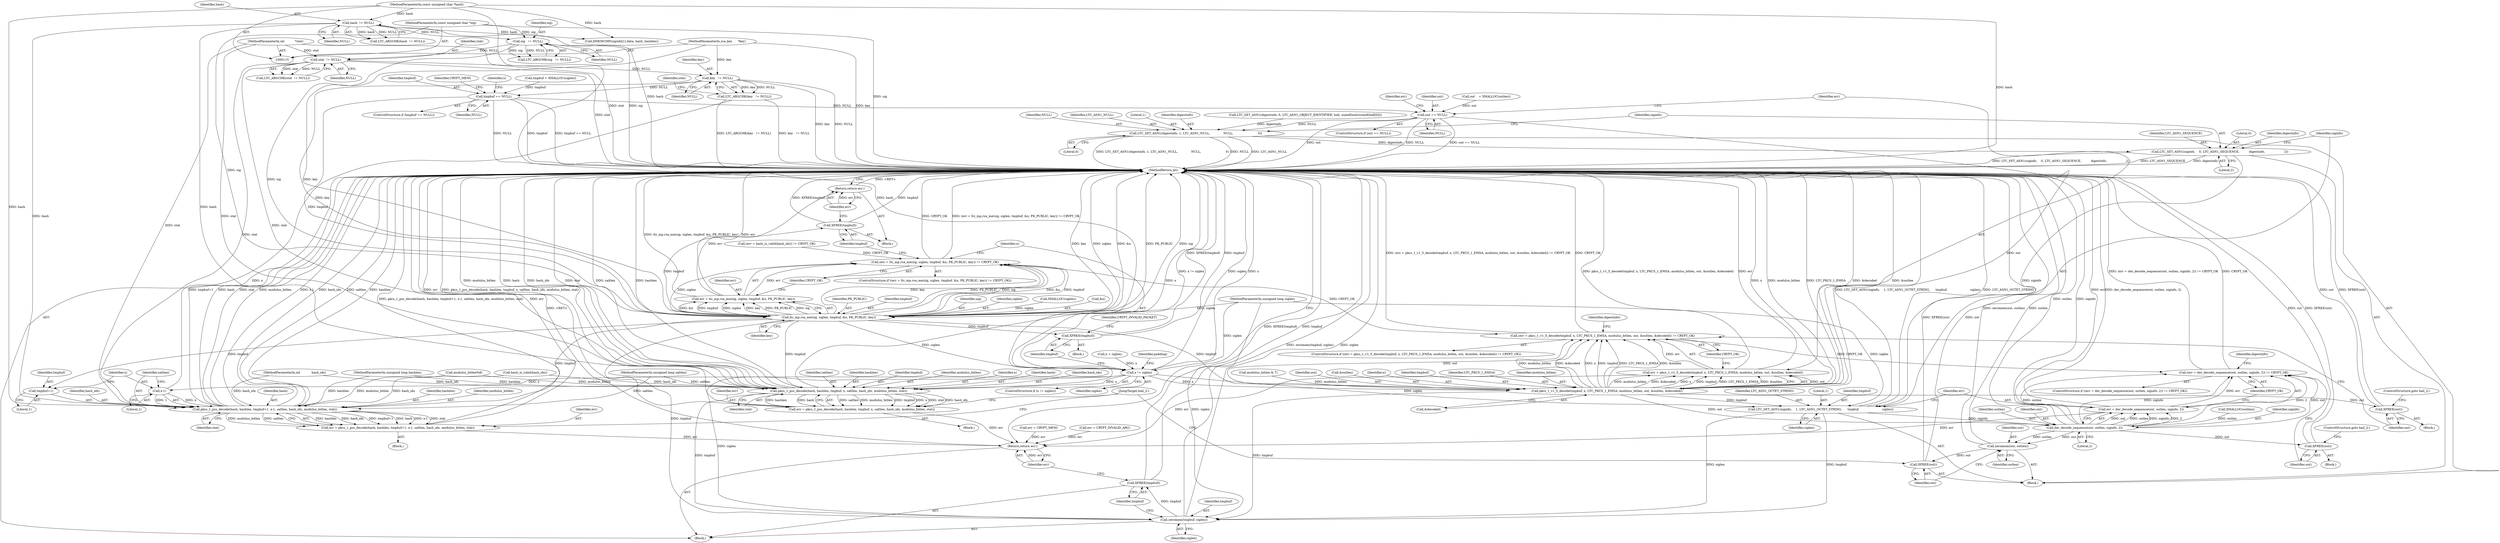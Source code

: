 digraph "0_libtomcrypt_5eb9743410ce4657e9d54fef26a2ee31a1b5dd0@pointer" {
"1000144" [label="(Call,key   != NULL)"];
"1000124" [label="(MethodParameterIn,rsa_key      *key)"];
"1000140" [label="(Call,stat  != NULL)"];
"1000123" [label="(MethodParameterIn,int           *stat)"];
"1000136" [label="(Call,sig   != NULL)"];
"1000116" [label="(MethodParameterIn,const unsigned char *sig)"];
"1000132" [label="(Call,hash  != NULL)"];
"1000118" [label="(MethodParameterIn,const unsigned char *hash)"];
"1000143" [label="(Call,LTC_ARGCHK(key   != NULL))"];
"1000201" [label="(Call,tmpbuf == NULL)"];
"1000214" [label="(Call,ltc_mp.rsa_me(sig, siglen, tmpbuf, &x, PK_PUBLIC, key))"];
"1000211" [label="(Call,(err = ltc_mp.rsa_me(sig, siglen, tmpbuf, &x, PK_PUBLIC, key)) != CRYPT_OK)"];
"1000326" [label="(Call,(err = pkcs_1_v1_5_decode(tmpbuf, x, LTC_PKCS_1_EMSA, modulus_bitlen, out, &outlen, &decoded)) != CRYPT_OK)"];
"1000375" [label="(Call,(err = der_decode_sequence(out, outlen, siginfo, 2)) != CRYPT_OK)"];
"1000212" [label="(Call,err = ltc_mp.rsa_me(sig, siglen, tmpbuf, &x, PK_PUBLIC, key))"];
"1000226" [label="(Return,return err;)"];
"1000224" [label="(Call,XFREE(tmpbuf))"];
"1000229" [label="(Call,x != siglen)"];
"1000257" [label="(Call,x-1)"];
"1000251" [label="(Call,pkcs_1_pss_decode(hash, hashlen, tmpbuf+1, x-1, saltlen, hash_idx, modulus_bitlen, stat))"];
"1000249" [label="(Call,err = pkcs_1_pss_decode(hash, hashlen, tmpbuf+1, x-1, saltlen, hash_idx, modulus_bitlen, stat))"];
"1000457" [label="(Return,return err;)"];
"1000268" [label="(Call,pkcs_1_pss_decode(hash, hashlen, tmpbuf, x, saltlen, hash_idx, modulus_bitlen, stat))"];
"1000266" [label="(Call,err = pkcs_1_pss_decode(hash, hashlen, tmpbuf, x, saltlen, hash_idx, modulus_bitlen, stat))"];
"1000452" [label="(Call,zeromem(tmpbuf, siglen))"];
"1000455" [label="(Call,XFREE(tmpbuf))"];
"1000329" [label="(Call,pkcs_1_v1_5_decode(tmpbuf, x, LTC_PKCS_1_EMSA, modulus_bitlen, out, &outlen, &decoded))"];
"1000327" [label="(Call,err = pkcs_1_v1_5_decode(tmpbuf, x, LTC_PKCS_1_EMSA, modulus_bitlen, out, &outlen, &decoded))"];
"1000341" [label="(Call,XFREE(out))"];
"1000368" [label="(Call,LTC_SET_ASN1(siginfo,    1, LTC_ASN1_OCTET_STRING,      tmpbuf,                        siglen))"];
"1000378" [label="(Call,der_decode_sequence(out, outlen, siginfo, 2))"];
"1000376" [label="(Call,err = der_decode_sequence(out, outlen, siginfo, 2))"];
"1000385" [label="(Call,XFREE(out))"];
"1000446" [label="(Call,zeromem(out, outlen))"];
"1000449" [label="(Call,XFREE(out))"];
"1000233" [label="(Call,XFREE(tmpbuf))"];
"1000254" [label="(Call,tmpbuf+1)"];
"1000317" [label="(Call,out == NULL)"];
"1000356" [label="(Call,LTC_SET_ASN1(digestinfo, 1, LTC_ASN1_NULL,              NULL,                          0))"];
"1000362" [label="(Call,LTC_SET_ASN1(siginfo,    0, LTC_ASN1_SEQUENCE,          digestinfo,                    2))"];
"1000326" [label="(Call,(err = pkcs_1_v1_5_decode(tmpbuf, x, LTC_PKCS_1_EMSA, modulus_bitlen, out, &outlen, &decoded)) != CRYPT_OK)"];
"1000385" [label="(Call,XFREE(out))"];
"1000220" [label="(Identifier,PK_PUBLIC)"];
"1000258" [label="(Identifier,x)"];
"1000362" [label="(Call,LTC_SET_ASN1(siginfo,    0, LTC_ASN1_SEQUENCE,          digestinfo,                    2))"];
"1000314" [label="(Call,XMALLOC(outlen))"];
"1000257" [label="(Call,x-1)"];
"1000273" [label="(Identifier,saltlen)"];
"1000232" [label="(Block,)"];
"1000137" [label="(Identifier,sig)"];
"1000212" [label="(Call,err = ltc_mp.rsa_me(sig, siglen, tmpbuf, &x, PK_PUBLIC, key))"];
"1000386" [label="(Identifier,out)"];
"1000270" [label="(Identifier,hashlen)"];
"1000373" [label="(Identifier,siglen)"];
"1000381" [label="(Identifier,siginfo)"];
"1000380" [label="(Identifier,outlen)"];
"1000117" [label="(MethodParameterIn,unsigned long siglen)"];
"1000141" [label="(Identifier,stat)"];
"1000213" [label="(Identifier,err)"];
"1000210" [label="(ControlStructure,if ((err = ltc_mp.rsa_me(sig, siglen, tmpbuf, &x, PK_PUBLIC, key)) != CRYPT_OK))"];
"1000118" [label="(MethodParameterIn,const unsigned char *hash)"];
"1000271" [label="(Identifier,tmpbuf)"];
"1000146" [label="(Identifier,NULL)"];
"1000124" [label="(MethodParameterIn,rsa_key      *key)"];
"1000211" [label="(Call,(err = ltc_mp.rsa_me(sig, siglen, tmpbuf, &x, PK_PUBLIC, key)) != CRYPT_OK)"];
"1000217" [label="(Identifier,tmpbuf)"];
"1000344" [label="(Call,LTC_SET_ASN1(digestinfo, 0, LTC_ASN1_OBJECT_IDENTIFIER, loid, sizeof(loid)/sizeof(loid[0])))"];
"1000265" [label="(Block,)"];
"1000228" [label="(ControlStructure,if (x != siglen))"];
"1000275" [label="(Identifier,modulus_bitlen)"];
"1000233" [label="(Call,XFREE(tmpbuf))"];
"1000116" [label="(MethodParameterIn,const unsigned char *sig)"];
"1000454" [label="(Identifier,siglen)"];
"1000306" [label="(Call,modulus_bitlen & 7)"];
"1000132" [label="(Call,hash  != NULL)"];
"1000145" [label="(Identifier,key)"];
"1000447" [label="(Identifier,out)"];
"1000234" [label="(Identifier,tmpbuf)"];
"1000356" [label="(Call,LTC_SET_ASN1(digestinfo, 1, LTC_ASN1_NULL,              NULL,                          0))"];
"1000328" [label="(Identifier,err)"];
"1000379" [label="(Identifier,out)"];
"1000236" [label="(Identifier,CRYPT_INVALID_PACKET)"];
"1000123" [label="(MethodParameterIn,int           *stat)"];
"1000456" [label="(Identifier,tmpbuf)"];
"1000227" [label="(Identifier,err)"];
"1000144" [label="(Call,key   != NULL)"];
"1000325" [label="(ControlStructure,if ((err = pkcs_1_v1_5_decode(tmpbuf, x, LTC_PKCS_1_EMSA, modulus_bitlen, out, &outlen, &decoded)) != CRYPT_OK))"];
"1000321" [label="(Call,err = CRYPT_MEM)"];
"1000319" [label="(Identifier,NULL)"];
"1000334" [label="(Identifier,out)"];
"1000335" [label="(Call,&outlen)"];
"1000367" [label="(Literal,2)"];
"1000446" [label="(Call,zeromem(out, outlen))"];
"1000143" [label="(Call,LTC_ARGCHK(key   != NULL))"];
"1000252" [label="(Identifier,hash)"];
"1000331" [label="(Identifier,x)"];
"1000371" [label="(Identifier,LTC_ASN1_OCTET_STRING)"];
"1000215" [label="(Identifier,sig)"];
"1000256" [label="(Literal,1)"];
"1000206" [label="(Identifier,CRYPT_MEM)"];
"1000248" [label="(Block,)"];
"1000458" [label="(Identifier,err)"];
"1000171" [label="(Call,hash_is_valid(hash_idx))"];
"1000251" [label="(Call,pkcs_1_pss_decode(hash, hashlen, tmpbuf+1, x-1, saltlen, hash_idx, modulus_bitlen, stat))"];
"1000453" [label="(Identifier,tmpbuf)"];
"1000340" [label="(Block,)"];
"1000432" [label="(Call,XMEMCMP(siginfo[1].data, hash, hashlen))"];
"1000142" [label="(Identifier,NULL)"];
"1000119" [label="(MethodParameterIn,unsigned long hashlen)"];
"1000457" [label="(Return,return err;)"];
"1000136" [label="(Call,sig   != NULL)"];
"1000216" [label="(Identifier,siglen)"];
"1000200" [label="(ControlStructure,if (tmpbuf == NULL))"];
"1000452" [label="(Call,zeromem(tmpbuf, siglen))"];
"1000375" [label="(Call,(err = der_decode_sequence(out, outlen, siginfo, 2)) != CRYPT_OK)"];
"1000341" [label="(Call,XFREE(out))"];
"1000168" [label="(Call,(err = hash_is_valid(hash_idx)) != CRYPT_OK)"];
"1000451" [label="(JumpTarget,bail_2:)"];
"1000149" [label="(Identifier,stat)"];
"1000244" [label="(Call,modulus_bitlen%8)"];
"1000383" [label="(Identifier,CRYPT_OK)"];
"1000272" [label="(Identifier,x)"];
"1000226" [label="(Return,return err;)"];
"1000263" [label="(Identifier,stat)"];
"1000365" [label="(Identifier,LTC_ASN1_SEQUENCE)"];
"1000343" [label="(ControlStructure,goto bail_2;)"];
"1000260" [label="(Identifier,saltlen)"];
"1000231" [label="(Identifier,siglen)"];
"1000361" [label="(Literal,0)"];
"1000378" [label="(Call,der_decode_sequence(out, outlen, siginfo, 2))"];
"1000318" [label="(Identifier,out)"];
"1000387" [label="(ControlStructure,goto bail_2;)"];
"1000250" [label="(Identifier,err)"];
"1000370" [label="(Literal,1)"];
"1000224" [label="(Call,XFREE(tmpbuf))"];
"1000330" [label="(Identifier,tmpbuf)"];
"1000345" [label="(Identifier,digestinfo)"];
"1000122" [label="(MethodParameterIn,unsigned long saltlen)"];
"1000294" [label="(Call,err = CRYPT_INVALID_ARG)"];
"1000360" [label="(Identifier,NULL)"];
"1000372" [label="(Identifier,tmpbuf)"];
"1000222" [label="(Identifier,CRYPT_OK)"];
"1000249" [label="(Call,err = pkcs_1_pss_decode(hash, hashlen, tmpbuf+1, x-1, saltlen, hash_idx, modulus_bitlen, stat))"];
"1000448" [label="(Identifier,outlen)"];
"1000359" [label="(Identifier,LTC_ASN1_NULL)"];
"1000337" [label="(Call,&decoded)"];
"1000449" [label="(Call,XFREE(out))"];
"1000230" [label="(Identifier,x)"];
"1000376" [label="(Call,err = der_decode_sequence(out, outlen, siginfo, 2))"];
"1000393" [label="(Identifier,digestinfo)"];
"1000133" [label="(Identifier,hash)"];
"1000131" [label="(Call,LTC_ARGCHK(hash  != NULL))"];
"1000269" [label="(Identifier,hash)"];
"1000329" [label="(Call,pkcs_1_v1_5_decode(tmpbuf, x, LTC_PKCS_1_EMSA, modulus_bitlen, out, &outlen, &decoded))"];
"1000253" [label="(Identifier,hashlen)"];
"1000268" [label="(Call,pkcs_1_pss_decode(hash, hashlen, tmpbuf, x, saltlen, hash_idx, modulus_bitlen, stat))"];
"1000358" [label="(Literal,1)"];
"1000368" [label="(Call,LTC_SET_ASN1(siginfo,    1, LTC_ASN1_OCTET_STRING,      tmpbuf,                        siglen))"];
"1000134" [label="(Identifier,NULL)"];
"1000274" [label="(Identifier,hash_idx)"];
"1000276" [label="(Identifier,stat)"];
"1000317" [label="(Call,out == NULL)"];
"1000259" [label="(Literal,1)"];
"1000208" [label="(Identifier,x)"];
"1000262" [label="(Identifier,modulus_bitlen)"];
"1000121" [label="(MethodParameterIn,int            hash_idx)"];
"1000384" [label="(Block,)"];
"1000342" [label="(Identifier,out)"];
"1000369" [label="(Identifier,siginfo)"];
"1000254" [label="(Call,tmpbuf+1)"];
"1000364" [label="(Literal,0)"];
"1000327" [label="(Call,err = pkcs_1_v1_5_decode(tmpbuf, x, LTC_PKCS_1_EMSA, modulus_bitlen, out, &outlen, &decoded))"];
"1000278" [label="(Block,)"];
"1000139" [label="(Call,LTC_ARGCHK(stat  != NULL))"];
"1000382" [label="(Literal,2)"];
"1000198" [label="(Call,XMALLOC(siglen))"];
"1000196" [label="(Call,tmpbuf = XMALLOC(siglen))"];
"1000374" [label="(ControlStructure,if ((err = der_decode_sequence(out, outlen, siginfo, 2)) != CRYPT_OK))"];
"1000316" [label="(ControlStructure,if (out == NULL))"];
"1000221" [label="(Identifier,key)"];
"1000267" [label="(Identifier,err)"];
"1000223" [label="(Block,)"];
"1000332" [label="(Identifier,LTC_PKCS_1_EMSA)"];
"1000225" [label="(Identifier,tmpbuf)"];
"1000140" [label="(Call,stat  != NULL)"];
"1000138" [label="(Identifier,NULL)"];
"1000135" [label="(Call,LTC_ARGCHK(sig   != NULL))"];
"1000214" [label="(Call,ltc_mp.rsa_me(sig, siglen, tmpbuf, &x, PK_PUBLIC, key))"];
"1000203" [label="(Identifier,NULL)"];
"1000312" [label="(Call,out    = XMALLOC(outlen))"];
"1000229" [label="(Call,x != siglen)"];
"1000266" [label="(Call,err = pkcs_1_pss_decode(hash, hashlen, tmpbuf, x, saltlen, hash_idx, modulus_bitlen, stat))"];
"1000207" [label="(Call,x = siglen)"];
"1000125" [label="(Block,)"];
"1000377" [label="(Identifier,err)"];
"1000255" [label="(Identifier,tmpbuf)"];
"1000322" [label="(Identifier,err)"];
"1000202" [label="(Identifier,tmpbuf)"];
"1000201" [label="(Call,tmpbuf == NULL)"];
"1000450" [label="(Identifier,out)"];
"1000261" [label="(Identifier,hash_idx)"];
"1000455" [label="(Call,XFREE(tmpbuf))"];
"1000218" [label="(Call,&x)"];
"1000333" [label="(Identifier,modulus_bitlen)"];
"1000357" [label="(Identifier,digestinfo)"];
"1000339" [label="(Identifier,CRYPT_OK)"];
"1000459" [label="(MethodReturn,int)"];
"1000363" [label="(Identifier,siginfo)"];
"1000239" [label="(Identifier,padding)"];
"1000366" [label="(Identifier,digestinfo)"];
"1000144" -> "1000143"  [label="AST: "];
"1000144" -> "1000146"  [label="CFG: "];
"1000145" -> "1000144"  [label="AST: "];
"1000146" -> "1000144"  [label="AST: "];
"1000143" -> "1000144"  [label="CFG: "];
"1000144" -> "1000459"  [label="DDG: key"];
"1000144" -> "1000459"  [label="DDG: NULL"];
"1000144" -> "1000143"  [label="DDG: key"];
"1000144" -> "1000143"  [label="DDG: NULL"];
"1000124" -> "1000144"  [label="DDG: key"];
"1000140" -> "1000144"  [label="DDG: NULL"];
"1000144" -> "1000201"  [label="DDG: NULL"];
"1000144" -> "1000214"  [label="DDG: key"];
"1000124" -> "1000115"  [label="AST: "];
"1000124" -> "1000459"  [label="DDG: key"];
"1000124" -> "1000214"  [label="DDG: key"];
"1000140" -> "1000139"  [label="AST: "];
"1000140" -> "1000142"  [label="CFG: "];
"1000141" -> "1000140"  [label="AST: "];
"1000142" -> "1000140"  [label="AST: "];
"1000139" -> "1000140"  [label="CFG: "];
"1000140" -> "1000459"  [label="DDG: stat"];
"1000140" -> "1000139"  [label="DDG: stat"];
"1000140" -> "1000139"  [label="DDG: NULL"];
"1000123" -> "1000140"  [label="DDG: stat"];
"1000136" -> "1000140"  [label="DDG: NULL"];
"1000140" -> "1000251"  [label="DDG: stat"];
"1000140" -> "1000268"  [label="DDG: stat"];
"1000123" -> "1000115"  [label="AST: "];
"1000123" -> "1000459"  [label="DDG: stat"];
"1000123" -> "1000251"  [label="DDG: stat"];
"1000123" -> "1000268"  [label="DDG: stat"];
"1000136" -> "1000135"  [label="AST: "];
"1000136" -> "1000138"  [label="CFG: "];
"1000137" -> "1000136"  [label="AST: "];
"1000138" -> "1000136"  [label="AST: "];
"1000135" -> "1000136"  [label="CFG: "];
"1000136" -> "1000459"  [label="DDG: sig"];
"1000136" -> "1000135"  [label="DDG: sig"];
"1000136" -> "1000135"  [label="DDG: NULL"];
"1000116" -> "1000136"  [label="DDG: sig"];
"1000132" -> "1000136"  [label="DDG: NULL"];
"1000136" -> "1000214"  [label="DDG: sig"];
"1000116" -> "1000115"  [label="AST: "];
"1000116" -> "1000459"  [label="DDG: sig"];
"1000116" -> "1000214"  [label="DDG: sig"];
"1000132" -> "1000131"  [label="AST: "];
"1000132" -> "1000134"  [label="CFG: "];
"1000133" -> "1000132"  [label="AST: "];
"1000134" -> "1000132"  [label="AST: "];
"1000131" -> "1000132"  [label="CFG: "];
"1000132" -> "1000459"  [label="DDG: hash"];
"1000132" -> "1000131"  [label="DDG: hash"];
"1000132" -> "1000131"  [label="DDG: NULL"];
"1000118" -> "1000132"  [label="DDG: hash"];
"1000132" -> "1000251"  [label="DDG: hash"];
"1000132" -> "1000268"  [label="DDG: hash"];
"1000132" -> "1000432"  [label="DDG: hash"];
"1000118" -> "1000115"  [label="AST: "];
"1000118" -> "1000459"  [label="DDG: hash"];
"1000118" -> "1000251"  [label="DDG: hash"];
"1000118" -> "1000268"  [label="DDG: hash"];
"1000118" -> "1000432"  [label="DDG: hash"];
"1000143" -> "1000125"  [label="AST: "];
"1000149" -> "1000143"  [label="CFG: "];
"1000143" -> "1000459"  [label="DDG: key   != NULL"];
"1000143" -> "1000459"  [label="DDG: LTC_ARGCHK(key   != NULL)"];
"1000201" -> "1000200"  [label="AST: "];
"1000201" -> "1000203"  [label="CFG: "];
"1000202" -> "1000201"  [label="AST: "];
"1000203" -> "1000201"  [label="AST: "];
"1000206" -> "1000201"  [label="CFG: "];
"1000208" -> "1000201"  [label="CFG: "];
"1000201" -> "1000459"  [label="DDG: tmpbuf == NULL"];
"1000201" -> "1000459"  [label="DDG: NULL"];
"1000201" -> "1000459"  [label="DDG: tmpbuf"];
"1000196" -> "1000201"  [label="DDG: tmpbuf"];
"1000201" -> "1000214"  [label="DDG: tmpbuf"];
"1000201" -> "1000317"  [label="DDG: NULL"];
"1000214" -> "1000212"  [label="AST: "];
"1000214" -> "1000221"  [label="CFG: "];
"1000215" -> "1000214"  [label="AST: "];
"1000216" -> "1000214"  [label="AST: "];
"1000217" -> "1000214"  [label="AST: "];
"1000218" -> "1000214"  [label="AST: "];
"1000220" -> "1000214"  [label="AST: "];
"1000221" -> "1000214"  [label="AST: "];
"1000212" -> "1000214"  [label="CFG: "];
"1000214" -> "1000459"  [label="DDG: key"];
"1000214" -> "1000459"  [label="DDG: siglen"];
"1000214" -> "1000459"  [label="DDG: &x"];
"1000214" -> "1000459"  [label="DDG: PK_PUBLIC"];
"1000214" -> "1000459"  [label="DDG: sig"];
"1000214" -> "1000211"  [label="DDG: &x"];
"1000214" -> "1000211"  [label="DDG: tmpbuf"];
"1000214" -> "1000211"  [label="DDG: siglen"];
"1000214" -> "1000211"  [label="DDG: key"];
"1000214" -> "1000211"  [label="DDG: PK_PUBLIC"];
"1000214" -> "1000211"  [label="DDG: sig"];
"1000214" -> "1000212"  [label="DDG: &x"];
"1000214" -> "1000212"  [label="DDG: tmpbuf"];
"1000214" -> "1000212"  [label="DDG: siglen"];
"1000214" -> "1000212"  [label="DDG: key"];
"1000214" -> "1000212"  [label="DDG: PK_PUBLIC"];
"1000214" -> "1000212"  [label="DDG: sig"];
"1000117" -> "1000214"  [label="DDG: siglen"];
"1000198" -> "1000214"  [label="DDG: siglen"];
"1000214" -> "1000224"  [label="DDG: tmpbuf"];
"1000214" -> "1000229"  [label="DDG: siglen"];
"1000214" -> "1000233"  [label="DDG: tmpbuf"];
"1000214" -> "1000251"  [label="DDG: tmpbuf"];
"1000214" -> "1000254"  [label="DDG: tmpbuf"];
"1000214" -> "1000268"  [label="DDG: tmpbuf"];
"1000214" -> "1000329"  [label="DDG: tmpbuf"];
"1000214" -> "1000452"  [label="DDG: tmpbuf"];
"1000211" -> "1000210"  [label="AST: "];
"1000211" -> "1000222"  [label="CFG: "];
"1000212" -> "1000211"  [label="AST: "];
"1000222" -> "1000211"  [label="AST: "];
"1000225" -> "1000211"  [label="CFG: "];
"1000230" -> "1000211"  [label="CFG: "];
"1000211" -> "1000459"  [label="DDG: CRYPT_OK"];
"1000211" -> "1000459"  [label="DDG: (err = ltc_mp.rsa_me(sig, siglen, tmpbuf, &x, PK_PUBLIC, key)) != CRYPT_OK"];
"1000212" -> "1000211"  [label="DDG: err"];
"1000168" -> "1000211"  [label="DDG: CRYPT_OK"];
"1000211" -> "1000326"  [label="DDG: CRYPT_OK"];
"1000326" -> "1000325"  [label="AST: "];
"1000326" -> "1000339"  [label="CFG: "];
"1000327" -> "1000326"  [label="AST: "];
"1000339" -> "1000326"  [label="AST: "];
"1000342" -> "1000326"  [label="CFG: "];
"1000345" -> "1000326"  [label="CFG: "];
"1000326" -> "1000459"  [label="DDG: (err = pkcs_1_v1_5_decode(tmpbuf, x, LTC_PKCS_1_EMSA, modulus_bitlen, out, &outlen, &decoded)) != CRYPT_OK"];
"1000326" -> "1000459"  [label="DDG: CRYPT_OK"];
"1000327" -> "1000326"  [label="DDG: err"];
"1000329" -> "1000326"  [label="DDG: out"];
"1000329" -> "1000326"  [label="DDG: modulus_bitlen"];
"1000329" -> "1000326"  [label="DDG: &decoded"];
"1000329" -> "1000326"  [label="DDG: x"];
"1000329" -> "1000326"  [label="DDG: tmpbuf"];
"1000329" -> "1000326"  [label="DDG: LTC_PKCS_1_EMSA"];
"1000329" -> "1000326"  [label="DDG: &outlen"];
"1000326" -> "1000375"  [label="DDG: CRYPT_OK"];
"1000375" -> "1000374"  [label="AST: "];
"1000375" -> "1000383"  [label="CFG: "];
"1000376" -> "1000375"  [label="AST: "];
"1000383" -> "1000375"  [label="AST: "];
"1000386" -> "1000375"  [label="CFG: "];
"1000393" -> "1000375"  [label="CFG: "];
"1000375" -> "1000459"  [label="DDG: (err = der_decode_sequence(out, outlen, siginfo, 2)) != CRYPT_OK"];
"1000375" -> "1000459"  [label="DDG: CRYPT_OK"];
"1000376" -> "1000375"  [label="DDG: err"];
"1000378" -> "1000375"  [label="DDG: out"];
"1000378" -> "1000375"  [label="DDG: outlen"];
"1000378" -> "1000375"  [label="DDG: siginfo"];
"1000378" -> "1000375"  [label="DDG: 2"];
"1000213" -> "1000212"  [label="AST: "];
"1000222" -> "1000212"  [label="CFG: "];
"1000212" -> "1000459"  [label="DDG: ltc_mp.rsa_me(sig, siglen, tmpbuf, &x, PK_PUBLIC, key)"];
"1000212" -> "1000459"  [label="DDG: err"];
"1000212" -> "1000226"  [label="DDG: err"];
"1000226" -> "1000223"  [label="AST: "];
"1000226" -> "1000227"  [label="CFG: "];
"1000227" -> "1000226"  [label="AST: "];
"1000459" -> "1000226"  [label="CFG: "];
"1000226" -> "1000459"  [label="DDG: <RET>"];
"1000227" -> "1000226"  [label="DDG: err"];
"1000224" -> "1000223"  [label="AST: "];
"1000224" -> "1000225"  [label="CFG: "];
"1000225" -> "1000224"  [label="AST: "];
"1000227" -> "1000224"  [label="CFG: "];
"1000224" -> "1000459"  [label="DDG: tmpbuf"];
"1000224" -> "1000459"  [label="DDG: XFREE(tmpbuf)"];
"1000229" -> "1000228"  [label="AST: "];
"1000229" -> "1000231"  [label="CFG: "];
"1000230" -> "1000229"  [label="AST: "];
"1000231" -> "1000229"  [label="AST: "];
"1000234" -> "1000229"  [label="CFG: "];
"1000239" -> "1000229"  [label="CFG: "];
"1000229" -> "1000459"  [label="DDG: x != siglen"];
"1000229" -> "1000459"  [label="DDG: siglen"];
"1000229" -> "1000459"  [label="DDG: x"];
"1000207" -> "1000229"  [label="DDG: x"];
"1000117" -> "1000229"  [label="DDG: siglen"];
"1000229" -> "1000257"  [label="DDG: x"];
"1000229" -> "1000268"  [label="DDG: x"];
"1000229" -> "1000329"  [label="DDG: x"];
"1000229" -> "1000368"  [label="DDG: siglen"];
"1000229" -> "1000452"  [label="DDG: siglen"];
"1000257" -> "1000251"  [label="AST: "];
"1000257" -> "1000259"  [label="CFG: "];
"1000258" -> "1000257"  [label="AST: "];
"1000259" -> "1000257"  [label="AST: "];
"1000260" -> "1000257"  [label="CFG: "];
"1000257" -> "1000459"  [label="DDG: x"];
"1000257" -> "1000251"  [label="DDG: x"];
"1000257" -> "1000251"  [label="DDG: 1"];
"1000251" -> "1000249"  [label="AST: "];
"1000251" -> "1000263"  [label="CFG: "];
"1000252" -> "1000251"  [label="AST: "];
"1000253" -> "1000251"  [label="AST: "];
"1000254" -> "1000251"  [label="AST: "];
"1000260" -> "1000251"  [label="AST: "];
"1000261" -> "1000251"  [label="AST: "];
"1000262" -> "1000251"  [label="AST: "];
"1000263" -> "1000251"  [label="AST: "];
"1000249" -> "1000251"  [label="CFG: "];
"1000251" -> "1000459"  [label="DDG: saltlen"];
"1000251" -> "1000459"  [label="DDG: hashlen"];
"1000251" -> "1000459"  [label="DDG: tmpbuf+1"];
"1000251" -> "1000459"  [label="DDG: hash"];
"1000251" -> "1000459"  [label="DDG: stat"];
"1000251" -> "1000459"  [label="DDG: modulus_bitlen"];
"1000251" -> "1000459"  [label="DDG: x-1"];
"1000251" -> "1000459"  [label="DDG: hash_idx"];
"1000251" -> "1000249"  [label="DDG: hashlen"];
"1000251" -> "1000249"  [label="DDG: hash_idx"];
"1000251" -> "1000249"  [label="DDG: tmpbuf+1"];
"1000251" -> "1000249"  [label="DDG: hash"];
"1000251" -> "1000249"  [label="DDG: x-1"];
"1000251" -> "1000249"  [label="DDG: stat"];
"1000251" -> "1000249"  [label="DDG: modulus_bitlen"];
"1000251" -> "1000249"  [label="DDG: saltlen"];
"1000119" -> "1000251"  [label="DDG: hashlen"];
"1000122" -> "1000251"  [label="DDG: saltlen"];
"1000171" -> "1000251"  [label="DDG: hash_idx"];
"1000121" -> "1000251"  [label="DDG: hash_idx"];
"1000244" -> "1000251"  [label="DDG: modulus_bitlen"];
"1000249" -> "1000248"  [label="AST: "];
"1000250" -> "1000249"  [label="AST: "];
"1000451" -> "1000249"  [label="CFG: "];
"1000249" -> "1000459"  [label="DDG: pkcs_1_pss_decode(hash, hashlen, tmpbuf+1, x-1, saltlen, hash_idx, modulus_bitlen, stat)"];
"1000249" -> "1000459"  [label="DDG: err"];
"1000249" -> "1000457"  [label="DDG: err"];
"1000457" -> "1000125"  [label="AST: "];
"1000457" -> "1000458"  [label="CFG: "];
"1000458" -> "1000457"  [label="AST: "];
"1000459" -> "1000457"  [label="CFG: "];
"1000457" -> "1000459"  [label="DDG: <RET>"];
"1000458" -> "1000457"  [label="DDG: err"];
"1000376" -> "1000457"  [label="DDG: err"];
"1000266" -> "1000457"  [label="DDG: err"];
"1000327" -> "1000457"  [label="DDG: err"];
"1000294" -> "1000457"  [label="DDG: err"];
"1000321" -> "1000457"  [label="DDG: err"];
"1000268" -> "1000266"  [label="AST: "];
"1000268" -> "1000276"  [label="CFG: "];
"1000269" -> "1000268"  [label="AST: "];
"1000270" -> "1000268"  [label="AST: "];
"1000271" -> "1000268"  [label="AST: "];
"1000272" -> "1000268"  [label="AST: "];
"1000273" -> "1000268"  [label="AST: "];
"1000274" -> "1000268"  [label="AST: "];
"1000275" -> "1000268"  [label="AST: "];
"1000276" -> "1000268"  [label="AST: "];
"1000266" -> "1000268"  [label="CFG: "];
"1000268" -> "1000459"  [label="DDG: modulus_bitlen"];
"1000268" -> "1000459"  [label="DDG: hash"];
"1000268" -> "1000459"  [label="DDG: hash_idx"];
"1000268" -> "1000459"  [label="DDG: stat"];
"1000268" -> "1000459"  [label="DDG: saltlen"];
"1000268" -> "1000459"  [label="DDG: hashlen"];
"1000268" -> "1000459"  [label="DDG: x"];
"1000268" -> "1000266"  [label="DDG: saltlen"];
"1000268" -> "1000266"  [label="DDG: modulus_bitlen"];
"1000268" -> "1000266"  [label="DDG: tmpbuf"];
"1000268" -> "1000266"  [label="DDG: x"];
"1000268" -> "1000266"  [label="DDG: stat"];
"1000268" -> "1000266"  [label="DDG: hash_idx"];
"1000268" -> "1000266"  [label="DDG: hashlen"];
"1000268" -> "1000266"  [label="DDG: hash"];
"1000119" -> "1000268"  [label="DDG: hashlen"];
"1000122" -> "1000268"  [label="DDG: saltlen"];
"1000171" -> "1000268"  [label="DDG: hash_idx"];
"1000121" -> "1000268"  [label="DDG: hash_idx"];
"1000244" -> "1000268"  [label="DDG: modulus_bitlen"];
"1000268" -> "1000452"  [label="DDG: tmpbuf"];
"1000266" -> "1000265"  [label="AST: "];
"1000267" -> "1000266"  [label="AST: "];
"1000451" -> "1000266"  [label="CFG: "];
"1000266" -> "1000459"  [label="DDG: err"];
"1000266" -> "1000459"  [label="DDG: pkcs_1_pss_decode(hash, hashlen, tmpbuf, x, saltlen, hash_idx, modulus_bitlen, stat)"];
"1000452" -> "1000125"  [label="AST: "];
"1000452" -> "1000454"  [label="CFG: "];
"1000453" -> "1000452"  [label="AST: "];
"1000454" -> "1000452"  [label="AST: "];
"1000456" -> "1000452"  [label="CFG: "];
"1000452" -> "1000459"  [label="DDG: zeromem(tmpbuf, siglen)"];
"1000452" -> "1000459"  [label="DDG: siglen"];
"1000329" -> "1000452"  [label="DDG: tmpbuf"];
"1000368" -> "1000452"  [label="DDG: tmpbuf"];
"1000368" -> "1000452"  [label="DDG: siglen"];
"1000117" -> "1000452"  [label="DDG: siglen"];
"1000452" -> "1000455"  [label="DDG: tmpbuf"];
"1000455" -> "1000125"  [label="AST: "];
"1000455" -> "1000456"  [label="CFG: "];
"1000456" -> "1000455"  [label="AST: "];
"1000458" -> "1000455"  [label="CFG: "];
"1000455" -> "1000459"  [label="DDG: XFREE(tmpbuf)"];
"1000455" -> "1000459"  [label="DDG: tmpbuf"];
"1000329" -> "1000327"  [label="AST: "];
"1000329" -> "1000337"  [label="CFG: "];
"1000330" -> "1000329"  [label="AST: "];
"1000331" -> "1000329"  [label="AST: "];
"1000332" -> "1000329"  [label="AST: "];
"1000333" -> "1000329"  [label="AST: "];
"1000334" -> "1000329"  [label="AST: "];
"1000335" -> "1000329"  [label="AST: "];
"1000337" -> "1000329"  [label="AST: "];
"1000327" -> "1000329"  [label="CFG: "];
"1000329" -> "1000459"  [label="DDG: x"];
"1000329" -> "1000459"  [label="DDG: modulus_bitlen"];
"1000329" -> "1000459"  [label="DDG: LTC_PKCS_1_EMSA"];
"1000329" -> "1000459"  [label="DDG: &decoded"];
"1000329" -> "1000459"  [label="DDG: &outlen"];
"1000329" -> "1000327"  [label="DDG: out"];
"1000329" -> "1000327"  [label="DDG: modulus_bitlen"];
"1000329" -> "1000327"  [label="DDG: &decoded"];
"1000329" -> "1000327"  [label="DDG: x"];
"1000329" -> "1000327"  [label="DDG: tmpbuf"];
"1000329" -> "1000327"  [label="DDG: LTC_PKCS_1_EMSA"];
"1000329" -> "1000327"  [label="DDG: &outlen"];
"1000306" -> "1000329"  [label="DDG: modulus_bitlen"];
"1000317" -> "1000329"  [label="DDG: out"];
"1000329" -> "1000341"  [label="DDG: out"];
"1000329" -> "1000368"  [label="DDG: tmpbuf"];
"1000329" -> "1000378"  [label="DDG: out"];
"1000328" -> "1000327"  [label="AST: "];
"1000339" -> "1000327"  [label="CFG: "];
"1000327" -> "1000459"  [label="DDG: err"];
"1000327" -> "1000459"  [label="DDG: pkcs_1_v1_5_decode(tmpbuf, x, LTC_PKCS_1_EMSA, modulus_bitlen, out, &outlen, &decoded)"];
"1000341" -> "1000340"  [label="AST: "];
"1000341" -> "1000342"  [label="CFG: "];
"1000342" -> "1000341"  [label="AST: "];
"1000343" -> "1000341"  [label="CFG: "];
"1000341" -> "1000459"  [label="DDG: out"];
"1000341" -> "1000459"  [label="DDG: XFREE(out)"];
"1000368" -> "1000278"  [label="AST: "];
"1000368" -> "1000373"  [label="CFG: "];
"1000369" -> "1000368"  [label="AST: "];
"1000370" -> "1000368"  [label="AST: "];
"1000371" -> "1000368"  [label="AST: "];
"1000372" -> "1000368"  [label="AST: "];
"1000373" -> "1000368"  [label="AST: "];
"1000377" -> "1000368"  [label="CFG: "];
"1000368" -> "1000459"  [label="DDG: LTC_SET_ASN1(siginfo,    1, LTC_ASN1_OCTET_STRING,      tmpbuf,                        siglen)"];
"1000368" -> "1000459"  [label="DDG: LTC_ASN1_OCTET_STRING"];
"1000362" -> "1000368"  [label="DDG: siginfo"];
"1000117" -> "1000368"  [label="DDG: siglen"];
"1000368" -> "1000378"  [label="DDG: siginfo"];
"1000378" -> "1000376"  [label="AST: "];
"1000378" -> "1000382"  [label="CFG: "];
"1000379" -> "1000378"  [label="AST: "];
"1000380" -> "1000378"  [label="AST: "];
"1000381" -> "1000378"  [label="AST: "];
"1000382" -> "1000378"  [label="AST: "];
"1000376" -> "1000378"  [label="CFG: "];
"1000378" -> "1000459"  [label="DDG: outlen"];
"1000378" -> "1000459"  [label="DDG: siginfo"];
"1000378" -> "1000376"  [label="DDG: out"];
"1000378" -> "1000376"  [label="DDG: outlen"];
"1000378" -> "1000376"  [label="DDG: siginfo"];
"1000378" -> "1000376"  [label="DDG: 2"];
"1000314" -> "1000378"  [label="DDG: outlen"];
"1000378" -> "1000385"  [label="DDG: out"];
"1000378" -> "1000446"  [label="DDG: out"];
"1000378" -> "1000446"  [label="DDG: outlen"];
"1000377" -> "1000376"  [label="AST: "];
"1000383" -> "1000376"  [label="CFG: "];
"1000376" -> "1000459"  [label="DDG: err"];
"1000376" -> "1000459"  [label="DDG: der_decode_sequence(out, outlen, siginfo, 2)"];
"1000385" -> "1000384"  [label="AST: "];
"1000385" -> "1000386"  [label="CFG: "];
"1000386" -> "1000385"  [label="AST: "];
"1000387" -> "1000385"  [label="CFG: "];
"1000385" -> "1000459"  [label="DDG: out"];
"1000385" -> "1000459"  [label="DDG: XFREE(out)"];
"1000446" -> "1000278"  [label="AST: "];
"1000446" -> "1000448"  [label="CFG: "];
"1000447" -> "1000446"  [label="AST: "];
"1000448" -> "1000446"  [label="AST: "];
"1000450" -> "1000446"  [label="CFG: "];
"1000446" -> "1000459"  [label="DDG: zeromem(out, outlen)"];
"1000446" -> "1000459"  [label="DDG: outlen"];
"1000446" -> "1000449"  [label="DDG: out"];
"1000449" -> "1000278"  [label="AST: "];
"1000449" -> "1000450"  [label="CFG: "];
"1000450" -> "1000449"  [label="AST: "];
"1000451" -> "1000449"  [label="CFG: "];
"1000449" -> "1000459"  [label="DDG: out"];
"1000449" -> "1000459"  [label="DDG: XFREE(out)"];
"1000233" -> "1000232"  [label="AST: "];
"1000233" -> "1000234"  [label="CFG: "];
"1000234" -> "1000233"  [label="AST: "];
"1000236" -> "1000233"  [label="CFG: "];
"1000233" -> "1000459"  [label="DDG: XFREE(tmpbuf)"];
"1000233" -> "1000459"  [label="DDG: tmpbuf"];
"1000254" -> "1000256"  [label="CFG: "];
"1000255" -> "1000254"  [label="AST: "];
"1000256" -> "1000254"  [label="AST: "];
"1000258" -> "1000254"  [label="CFG: "];
"1000317" -> "1000316"  [label="AST: "];
"1000317" -> "1000319"  [label="CFG: "];
"1000318" -> "1000317"  [label="AST: "];
"1000319" -> "1000317"  [label="AST: "];
"1000322" -> "1000317"  [label="CFG: "];
"1000328" -> "1000317"  [label="CFG: "];
"1000317" -> "1000459"  [label="DDG: out"];
"1000317" -> "1000459"  [label="DDG: NULL"];
"1000317" -> "1000459"  [label="DDG: out == NULL"];
"1000312" -> "1000317"  [label="DDG: out"];
"1000317" -> "1000356"  [label="DDG: NULL"];
"1000356" -> "1000278"  [label="AST: "];
"1000356" -> "1000361"  [label="CFG: "];
"1000357" -> "1000356"  [label="AST: "];
"1000358" -> "1000356"  [label="AST: "];
"1000359" -> "1000356"  [label="AST: "];
"1000360" -> "1000356"  [label="AST: "];
"1000361" -> "1000356"  [label="AST: "];
"1000363" -> "1000356"  [label="CFG: "];
"1000356" -> "1000459"  [label="DDG: LTC_SET_ASN1(digestinfo, 1, LTC_ASN1_NULL,              NULL,                          0)"];
"1000356" -> "1000459"  [label="DDG: NULL"];
"1000356" -> "1000459"  [label="DDG: LTC_ASN1_NULL"];
"1000344" -> "1000356"  [label="DDG: digestinfo"];
"1000356" -> "1000362"  [label="DDG: digestinfo"];
"1000362" -> "1000278"  [label="AST: "];
"1000362" -> "1000367"  [label="CFG: "];
"1000363" -> "1000362"  [label="AST: "];
"1000364" -> "1000362"  [label="AST: "];
"1000365" -> "1000362"  [label="AST: "];
"1000366" -> "1000362"  [label="AST: "];
"1000367" -> "1000362"  [label="AST: "];
"1000369" -> "1000362"  [label="CFG: "];
"1000362" -> "1000459"  [label="DDG: LTC_ASN1_SEQUENCE"];
"1000362" -> "1000459"  [label="DDG: digestinfo"];
"1000362" -> "1000459"  [label="DDG: LTC_SET_ASN1(siginfo,    0, LTC_ASN1_SEQUENCE,          digestinfo,                    2)"];
}
